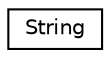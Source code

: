 digraph "Graphical Class Hierarchy"
{
 // LATEX_PDF_SIZE
  edge [fontname="Helvetica",fontsize="10",labelfontname="Helvetica",labelfontsize="10"];
  node [fontname="Helvetica",fontsize="10",shape=record];
  rankdir="LR";
  Node0 [label="String",height=0.2,width=0.4,color="black", fillcolor="white", style="filled",URL="$classString.html",tooltip="String variable."];
}
